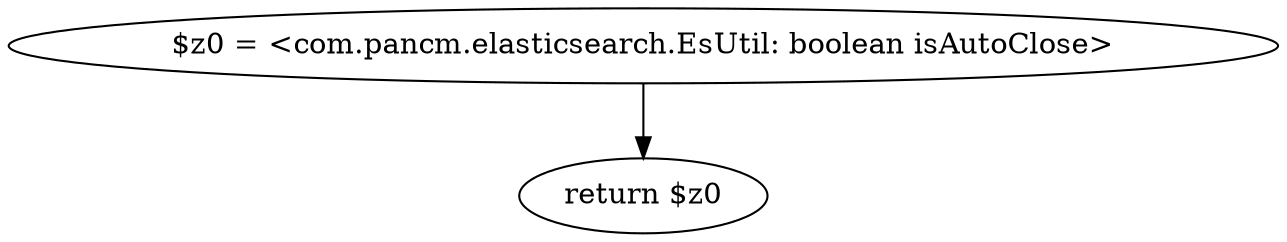 digraph "unitGraph" {
    "$z0 = <com.pancm.elasticsearch.EsUtil: boolean isAutoClose>"
    "return $z0"
    "$z0 = <com.pancm.elasticsearch.EsUtil: boolean isAutoClose>"->"return $z0";
}
